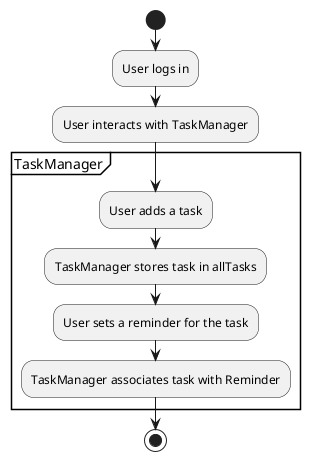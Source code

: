 @startuml
start

:User logs in;
:User interacts with TaskManager;

partition TaskManager {
    :User adds a task;
    :TaskManager stores task in allTasks;
    :User sets a reminder for the task;
    :TaskManager associates task with Reminder;
}

stop
@enduml